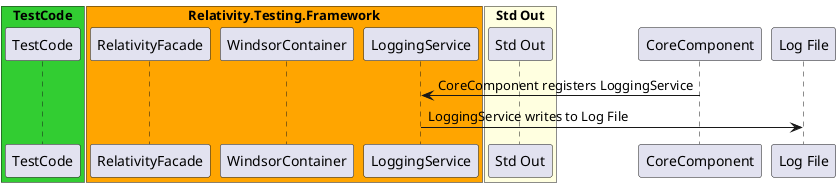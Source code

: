 @startuml Relativity.Testing.Framework Logging Sequence Diagram
box "TestCode" #LimeGreen
participant "TestCode"
end box


box "Relativity.Testing.Framework" #Orange
participant "RelativityFacade"
participant "WindsorContainer"
participant "LoggingService"
end box

box "Std Out" #LightYellow
participant "Std Out"
end box

"CoreComponent" -> "LoggingService" : CoreComponent registers LoggingService
"LoggingService" -> "Log File" : LoggingService writes to Log File

@enduml